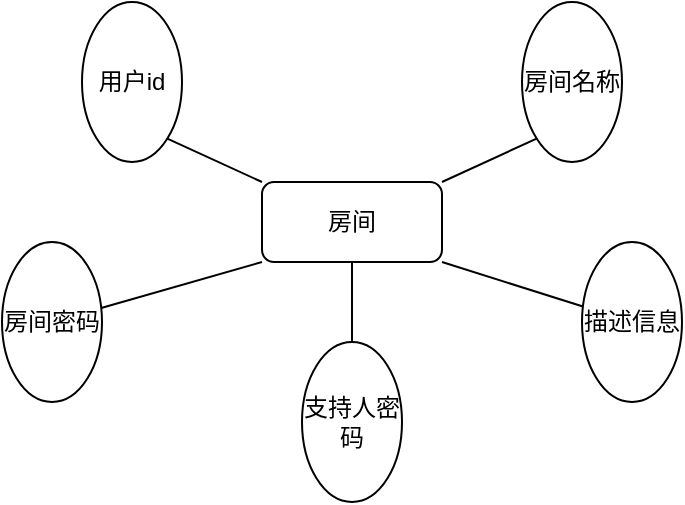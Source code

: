 <mxfile version="18.0.2" type="github">
  <diagram id="wwKvsSeiZdQgtGcbpDNy" name="第 1 页">
    <mxGraphModel dx="1422" dy="698" grid="1" gridSize="10" guides="1" tooltips="1" connect="1" arrows="1" fold="1" page="1" pageScale="1" pageWidth="827" pageHeight="1169" math="0" shadow="0">
      <root>
        <mxCell id="0" />
        <mxCell id="1" parent="0" />
        <mxCell id="V3usEWxjDsNEp8bQgMbR-5" style="rounded=0;orthogonalLoop=1;jettySize=auto;html=1;exitX=0;exitY=0;exitDx=0;exitDy=0;entryX=1;entryY=1;entryDx=0;entryDy=0;endArrow=none;endFill=0;" edge="1" parent="1" source="ZdLB4hxc-VMSMGiIu3Mt-1" target="ZdLB4hxc-VMSMGiIu3Mt-2">
          <mxGeometry relative="1" as="geometry" />
        </mxCell>
        <mxCell id="V3usEWxjDsNEp8bQgMbR-6" style="rounded=0;orthogonalLoop=1;jettySize=auto;html=1;exitX=1;exitY=0;exitDx=0;exitDy=0;entryX=0;entryY=1;entryDx=0;entryDy=0;endArrow=none;endFill=0;" edge="1" parent="1" source="ZdLB4hxc-VMSMGiIu3Mt-1" target="ZdLB4hxc-VMSMGiIu3Mt-3">
          <mxGeometry relative="1" as="geometry" />
        </mxCell>
        <mxCell id="V3usEWxjDsNEp8bQgMbR-7" style="edgeStyle=none;rounded=0;orthogonalLoop=1;jettySize=auto;html=1;exitX=0;exitY=1;exitDx=0;exitDy=0;endArrow=none;endFill=0;" edge="1" parent="1" source="ZdLB4hxc-VMSMGiIu3Mt-1" target="V3usEWxjDsNEp8bQgMbR-1">
          <mxGeometry relative="1" as="geometry" />
        </mxCell>
        <mxCell id="V3usEWxjDsNEp8bQgMbR-8" style="edgeStyle=none;rounded=0;orthogonalLoop=1;jettySize=auto;html=1;exitX=0.5;exitY=1;exitDx=0;exitDy=0;entryX=0.5;entryY=0;entryDx=0;entryDy=0;endArrow=none;endFill=0;" edge="1" parent="1" source="ZdLB4hxc-VMSMGiIu3Mt-1" target="V3usEWxjDsNEp8bQgMbR-4">
          <mxGeometry relative="1" as="geometry" />
        </mxCell>
        <mxCell id="V3usEWxjDsNEp8bQgMbR-9" style="edgeStyle=none;rounded=0;orthogonalLoop=1;jettySize=auto;html=1;exitX=1;exitY=1;exitDx=0;exitDy=0;endArrow=none;endFill=0;" edge="1" parent="1" source="ZdLB4hxc-VMSMGiIu3Mt-1" target="V3usEWxjDsNEp8bQgMbR-2">
          <mxGeometry relative="1" as="geometry" />
        </mxCell>
        <mxCell id="ZdLB4hxc-VMSMGiIu3Mt-1" value="房间" style="rounded=1;whiteSpace=wrap;html=1;" parent="1" vertex="1">
          <mxGeometry x="160" y="90" width="90" height="40" as="geometry" />
        </mxCell>
        <mxCell id="ZdLB4hxc-VMSMGiIu3Mt-2" value="用户id" style="ellipse;whiteSpace=wrap;html=1;" parent="1" vertex="1">
          <mxGeometry x="70" width="50" height="80" as="geometry" />
        </mxCell>
        <mxCell id="ZdLB4hxc-VMSMGiIu3Mt-3" value="房间名称" style="ellipse;whiteSpace=wrap;html=1;" parent="1" vertex="1">
          <mxGeometry x="290" width="50" height="80" as="geometry" />
        </mxCell>
        <mxCell id="V3usEWxjDsNEp8bQgMbR-1" value="房间密码" style="ellipse;whiteSpace=wrap;html=1;" vertex="1" parent="1">
          <mxGeometry x="30" y="120" width="50" height="80" as="geometry" />
        </mxCell>
        <mxCell id="V3usEWxjDsNEp8bQgMbR-2" value="描述信息" style="ellipse;whiteSpace=wrap;html=1;" vertex="1" parent="1">
          <mxGeometry x="320" y="120" width="50" height="80" as="geometry" />
        </mxCell>
        <mxCell id="V3usEWxjDsNEp8bQgMbR-4" value="支持人密码" style="ellipse;whiteSpace=wrap;html=1;" vertex="1" parent="1">
          <mxGeometry x="180" y="170" width="50" height="80" as="geometry" />
        </mxCell>
      </root>
    </mxGraphModel>
  </diagram>
</mxfile>
